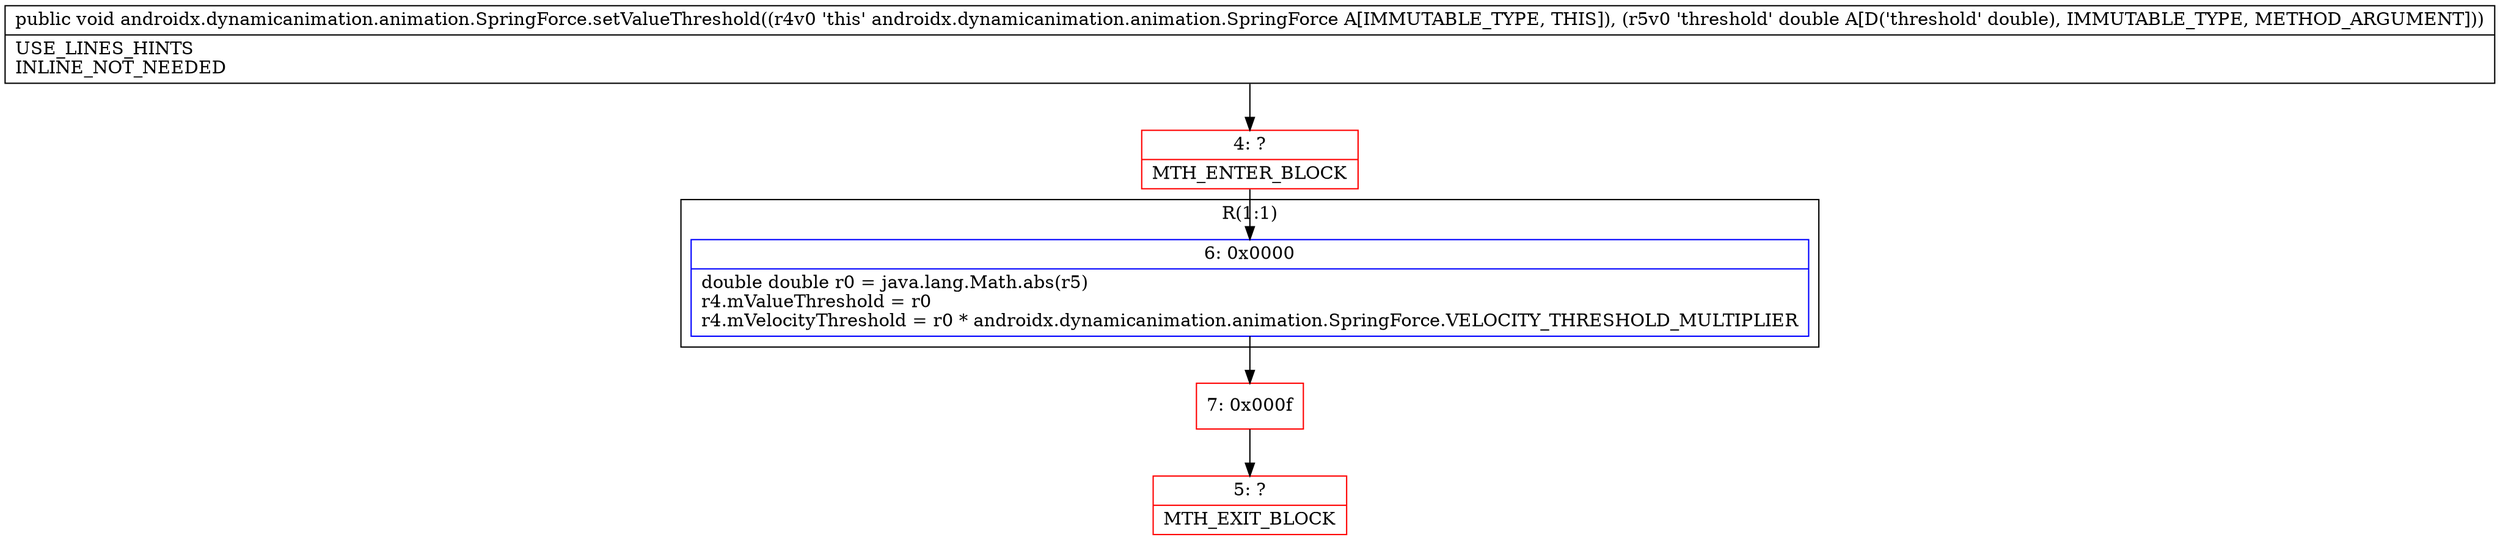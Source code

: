 digraph "CFG forandroidx.dynamicanimation.animation.SpringForce.setValueThreshold(D)V" {
subgraph cluster_Region_2131738019 {
label = "R(1:1)";
node [shape=record,color=blue];
Node_6 [shape=record,label="{6\:\ 0x0000|double double r0 = java.lang.Math.abs(r5)\lr4.mValueThreshold = r0\lr4.mVelocityThreshold = r0 * androidx.dynamicanimation.animation.SpringForce.VELOCITY_THRESHOLD_MULTIPLIER\l}"];
}
Node_4 [shape=record,color=red,label="{4\:\ ?|MTH_ENTER_BLOCK\l}"];
Node_7 [shape=record,color=red,label="{7\:\ 0x000f}"];
Node_5 [shape=record,color=red,label="{5\:\ ?|MTH_EXIT_BLOCK\l}"];
MethodNode[shape=record,label="{public void androidx.dynamicanimation.animation.SpringForce.setValueThreshold((r4v0 'this' androidx.dynamicanimation.animation.SpringForce A[IMMUTABLE_TYPE, THIS]), (r5v0 'threshold' double A[D('threshold' double), IMMUTABLE_TYPE, METHOD_ARGUMENT]))  | USE_LINES_HINTS\lINLINE_NOT_NEEDED\l}"];
MethodNode -> Node_4;Node_6 -> Node_7;
Node_4 -> Node_6;
Node_7 -> Node_5;
}

